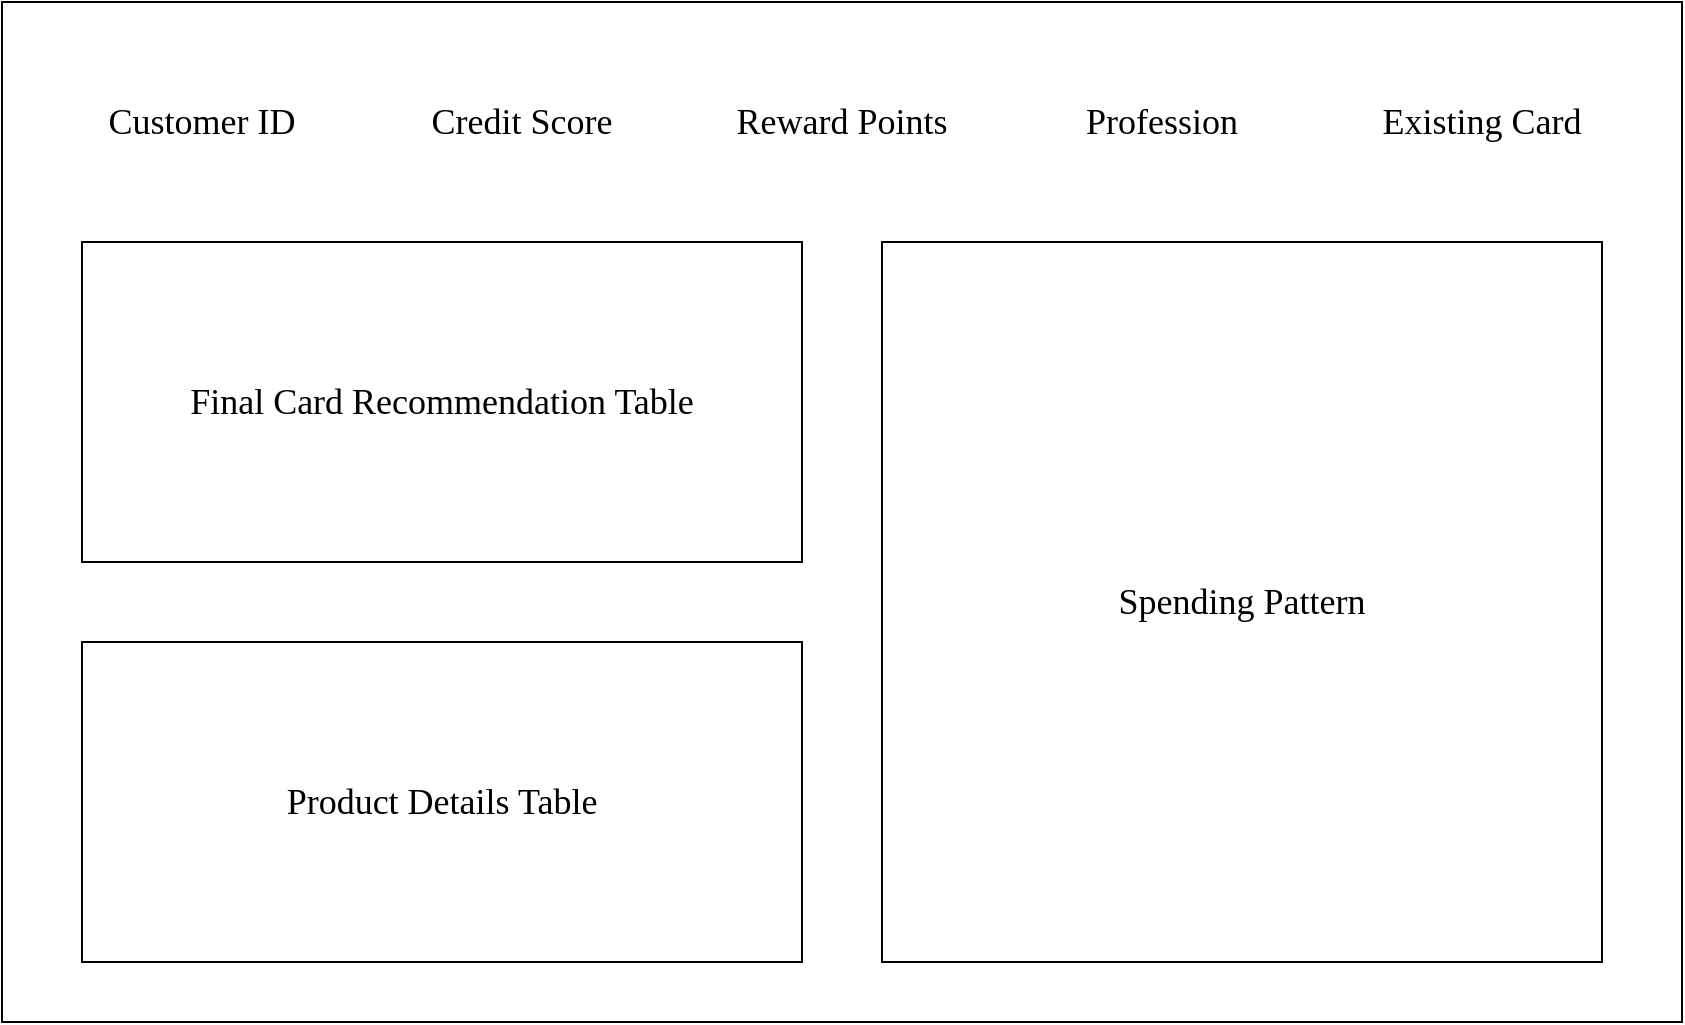 <mxfile version="14.5.1" type="device"><diagram id="aEpVNKWhKrsMgKT1DpZJ" name="Page-1"><mxGraphModel dx="1865" dy="636" grid="1" gridSize="10" guides="1" tooltips="1" connect="1" arrows="1" fold="1" page="1" pageScale="1" pageWidth="827" pageHeight="1169" math="0" shadow="0"><root><mxCell id="0"/><mxCell id="1" parent="0"/><mxCell id="cLewNElcMyqja3mGY4EX-1" value="" style="rounded=0;whiteSpace=wrap;html=1;fillColor=none;fontFamily=Ubuntu;fontSource=https%3A%2F%2Ffonts.googleapis.com%2Fcss%3Ffamily%3DUbuntu;fontSize=18;" vertex="1" parent="1"><mxGeometry x="-160" y="120" width="840" height="510" as="geometry"/></mxCell><mxCell id="cLewNElcMyqja3mGY4EX-3" value="Customer ID" style="text;html=1;strokeColor=none;fillColor=none;align=center;verticalAlign=middle;whiteSpace=wrap;rounded=0;fontFamily=Ubuntu;fontSource=https%3A%2F%2Ffonts.googleapis.com%2Fcss%3Ffamily%3DUbuntu;fontSize=18;" vertex="1" parent="1"><mxGeometry x="-120" y="170" width="120" height="20" as="geometry"/></mxCell><mxCell id="cLewNElcMyqja3mGY4EX-5" value="Reward Points" style="text;html=1;strokeColor=none;fillColor=none;align=center;verticalAlign=middle;whiteSpace=wrap;rounded=0;fontFamily=Ubuntu;fontSource=https%3A%2F%2Ffonts.googleapis.com%2Fcss%3Ffamily%3DUbuntu;fontSize=18;" vertex="1" parent="1"><mxGeometry x="200" y="170" width="120" height="20" as="geometry"/></mxCell><mxCell id="cLewNElcMyqja3mGY4EX-6" value="Credit Score" style="text;html=1;strokeColor=none;fillColor=none;align=center;verticalAlign=middle;whiteSpace=wrap;rounded=0;fontFamily=Ubuntu;fontSource=https%3A%2F%2Ffonts.googleapis.com%2Fcss%3Ffamily%3DUbuntu;fontSize=18;" vertex="1" parent="1"><mxGeometry x="40" y="170" width="120" height="20" as="geometry"/></mxCell><mxCell id="cLewNElcMyqja3mGY4EX-8" value="Profession" style="text;html=1;strokeColor=none;fillColor=none;align=center;verticalAlign=middle;whiteSpace=wrap;rounded=0;fontFamily=Ubuntu;fontSource=https%3A%2F%2Ffonts.googleapis.com%2Fcss%3Ffamily%3DUbuntu;fontSize=18;" vertex="1" parent="1"><mxGeometry x="360" y="170" width="120" height="20" as="geometry"/></mxCell><mxCell id="cLewNElcMyqja3mGY4EX-10" value="Existing Card" style="text;html=1;strokeColor=none;fillColor=none;align=center;verticalAlign=middle;whiteSpace=wrap;rounded=0;fontFamily=Ubuntu;fontSource=https%3A%2F%2Ffonts.googleapis.com%2Fcss%3Ffamily%3DUbuntu;fontSize=18;" vertex="1" parent="1"><mxGeometry x="520" y="170" width="120" height="20" as="geometry"/></mxCell><mxCell id="cLewNElcMyqja3mGY4EX-11" value="Final Card Recommendation Table" style="rounded=0;whiteSpace=wrap;html=1;fillColor=none;fontFamily=Ubuntu;fontSource=https%3A%2F%2Ffonts.googleapis.com%2Fcss%3Ffamily%3DUbuntu;fontSize=18;" vertex="1" parent="1"><mxGeometry x="-120" y="240" width="360" height="160" as="geometry"/></mxCell><mxCell id="cLewNElcMyqja3mGY4EX-12" value="Spending Pattern" style="rounded=0;whiteSpace=wrap;html=1;fillColor=none;fontFamily=Ubuntu;fontSource=https%3A%2F%2Ffonts.googleapis.com%2Fcss%3Ffamily%3DUbuntu;fontSize=18;" vertex="1" parent="1"><mxGeometry x="280" y="240" width="360" height="360" as="geometry"/></mxCell><mxCell id="cLewNElcMyqja3mGY4EX-13" value="Product Details Table" style="rounded=0;whiteSpace=wrap;html=1;fillColor=none;fontFamily=Ubuntu;fontSource=https%3A%2F%2Ffonts.googleapis.com%2Fcss%3Ffamily%3DUbuntu;fontSize=18;" vertex="1" parent="1"><mxGeometry x="-120" y="440" width="360" height="160" as="geometry"/></mxCell></root></mxGraphModel></diagram></mxfile>